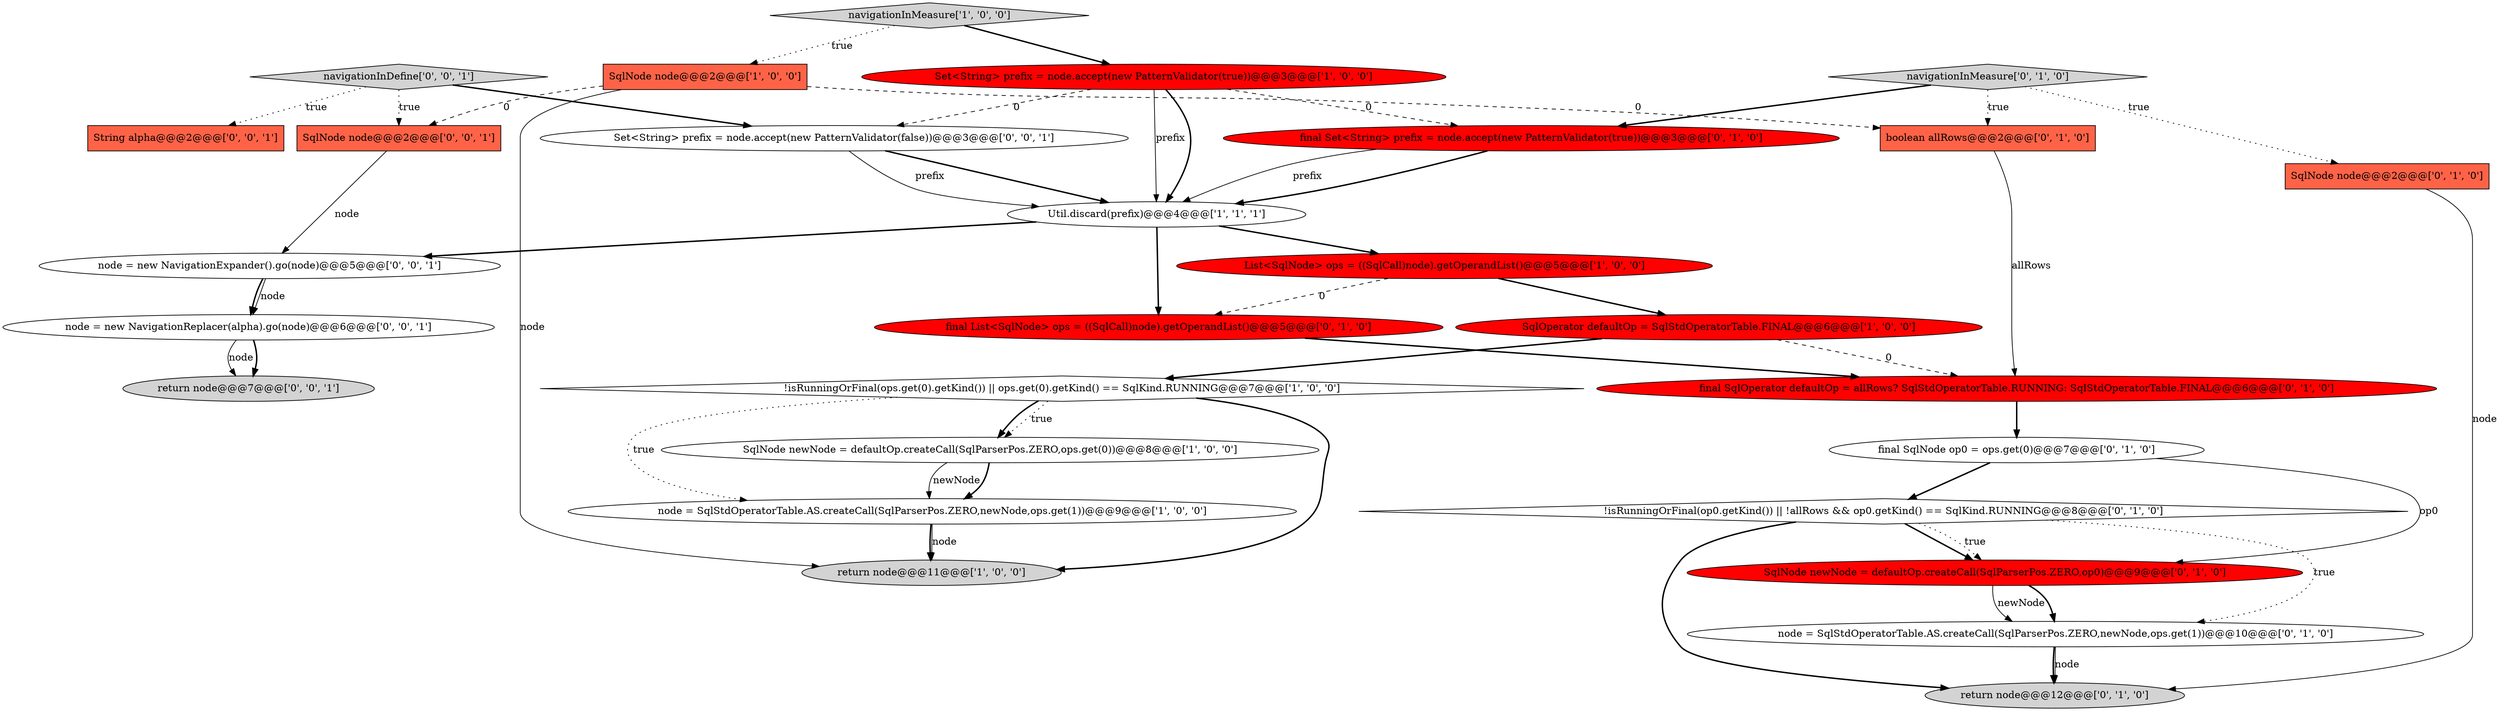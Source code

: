 digraph {
19 [style = filled, label = "boolean allRows@@@2@@@['0', '1', '0']", fillcolor = tomato, shape = box image = "AAA1AAABBB2BBB"];
3 [style = filled, label = "navigationInMeasure['1', '0', '0']", fillcolor = lightgray, shape = diamond image = "AAA0AAABBB1BBB"];
25 [style = filled, label = "node = new NavigationReplacer(alpha).go(node)@@@6@@@['0', '0', '1']", fillcolor = white, shape = ellipse image = "AAA0AAABBB3BBB"];
22 [style = filled, label = "Set<String> prefix = node.accept(new PatternValidator(false))@@@3@@@['0', '0', '1']", fillcolor = white, shape = ellipse image = "AAA0AAABBB3BBB"];
5 [style = filled, label = "!isRunningOrFinal(ops.get(0).getKind()) || ops.get(0).getKind() == SqlKind.RUNNING@@@7@@@['1', '0', '0']", fillcolor = white, shape = diamond image = "AAA0AAABBB1BBB"];
2 [style = filled, label = "SqlOperator defaultOp = SqlStdOperatorTable.FINAL@@@6@@@['1', '0', '0']", fillcolor = red, shape = ellipse image = "AAA1AAABBB1BBB"];
14 [style = filled, label = "SqlNode newNode = defaultOp.createCall(SqlParserPos.ZERO,op0)@@@9@@@['0', '1', '0']", fillcolor = red, shape = ellipse image = "AAA1AAABBB2BBB"];
26 [style = filled, label = "SqlNode node@@@2@@@['0', '0', '1']", fillcolor = tomato, shape = box image = "AAA0AAABBB3BBB"];
24 [style = filled, label = "String alpha@@@2@@@['0', '0', '1']", fillcolor = tomato, shape = box image = "AAA0AAABBB3BBB"];
16 [style = filled, label = "navigationInMeasure['0', '1', '0']", fillcolor = lightgray, shape = diamond image = "AAA0AAABBB2BBB"];
0 [style = filled, label = "SqlNode node@@@2@@@['1', '0', '0']", fillcolor = tomato, shape = box image = "AAA1AAABBB1BBB"];
7 [style = filled, label = "SqlNode newNode = defaultOp.createCall(SqlParserPos.ZERO,ops.get(0))@@@8@@@['1', '0', '0']", fillcolor = white, shape = ellipse image = "AAA0AAABBB1BBB"];
10 [style = filled, label = "!isRunningOrFinal(op0.getKind()) || !allRows && op0.getKind() == SqlKind.RUNNING@@@8@@@['0', '1', '0']", fillcolor = white, shape = diamond image = "AAA0AAABBB2BBB"];
8 [style = filled, label = "Set<String> prefix = node.accept(new PatternValidator(true))@@@3@@@['1', '0', '0']", fillcolor = red, shape = ellipse image = "AAA1AAABBB1BBB"];
9 [style = filled, label = "node = SqlStdOperatorTable.AS.createCall(SqlParserPos.ZERO,newNode,ops.get(1))@@@9@@@['1', '0', '0']", fillcolor = white, shape = ellipse image = "AAA0AAABBB1BBB"];
4 [style = filled, label = "Util.discard(prefix)@@@4@@@['1', '1', '1']", fillcolor = white, shape = ellipse image = "AAA0AAABBB1BBB"];
23 [style = filled, label = "return node@@@7@@@['0', '0', '1']", fillcolor = lightgray, shape = ellipse image = "AAA0AAABBB3BBB"];
12 [style = filled, label = "return node@@@12@@@['0', '1', '0']", fillcolor = lightgray, shape = ellipse image = "AAA0AAABBB2BBB"];
13 [style = filled, label = "final SqlOperator defaultOp = allRows? SqlStdOperatorTable.RUNNING: SqlStdOperatorTable.FINAL@@@6@@@['0', '1', '0']", fillcolor = red, shape = ellipse image = "AAA1AAABBB2BBB"];
15 [style = filled, label = "node = SqlStdOperatorTable.AS.createCall(SqlParserPos.ZERO,newNode,ops.get(1))@@@10@@@['0', '1', '0']", fillcolor = white, shape = ellipse image = "AAA0AAABBB2BBB"];
21 [style = filled, label = "navigationInDefine['0', '0', '1']", fillcolor = lightgray, shape = diamond image = "AAA0AAABBB3BBB"];
18 [style = filled, label = "final List<SqlNode> ops = ((SqlCall)node).getOperandList()@@@5@@@['0', '1', '0']", fillcolor = red, shape = ellipse image = "AAA1AAABBB2BBB"];
6 [style = filled, label = "List<SqlNode> ops = ((SqlCall)node).getOperandList()@@@5@@@['1', '0', '0']", fillcolor = red, shape = ellipse image = "AAA1AAABBB1BBB"];
20 [style = filled, label = "final Set<String> prefix = node.accept(new PatternValidator(true))@@@3@@@['0', '1', '0']", fillcolor = red, shape = ellipse image = "AAA1AAABBB2BBB"];
11 [style = filled, label = "final SqlNode op0 = ops.get(0)@@@7@@@['0', '1', '0']", fillcolor = white, shape = ellipse image = "AAA0AAABBB2BBB"];
17 [style = filled, label = "SqlNode node@@@2@@@['0', '1', '0']", fillcolor = tomato, shape = box image = "AAA0AAABBB2BBB"];
1 [style = filled, label = "return node@@@11@@@['1', '0', '0']", fillcolor = lightgray, shape = ellipse image = "AAA0AAABBB1BBB"];
27 [style = filled, label = "node = new NavigationExpander().go(node)@@@5@@@['0', '0', '1']", fillcolor = white, shape = ellipse image = "AAA0AAABBB3BBB"];
14->15 [style = solid, label="newNode"];
16->19 [style = dotted, label="true"];
7->9 [style = solid, label="newNode"];
19->13 [style = solid, label="allRows"];
10->14 [style = bold, label=""];
4->6 [style = bold, label=""];
25->23 [style = bold, label=""];
0->19 [style = dashed, label="0"];
16->17 [style = dotted, label="true"];
8->20 [style = dashed, label="0"];
9->1 [style = solid, label="node"];
4->18 [style = bold, label=""];
0->26 [style = dashed, label="0"];
17->12 [style = solid, label="node"];
13->11 [style = bold, label=""];
27->25 [style = solid, label="node"];
20->4 [style = bold, label=""];
22->4 [style = bold, label=""];
6->2 [style = bold, label=""];
10->14 [style = dotted, label="true"];
10->15 [style = dotted, label="true"];
8->4 [style = solid, label="prefix"];
11->14 [style = solid, label="op0"];
7->9 [style = bold, label=""];
5->1 [style = bold, label=""];
6->18 [style = dashed, label="0"];
8->22 [style = dashed, label="0"];
15->12 [style = solid, label="node"];
21->26 [style = dotted, label="true"];
21->24 [style = dotted, label="true"];
21->22 [style = bold, label=""];
11->10 [style = bold, label=""];
20->4 [style = solid, label="prefix"];
10->12 [style = bold, label=""];
3->8 [style = bold, label=""];
5->7 [style = dotted, label="true"];
2->13 [style = dashed, label="0"];
4->27 [style = bold, label=""];
22->4 [style = solid, label="prefix"];
0->1 [style = solid, label="node"];
3->0 [style = dotted, label="true"];
18->13 [style = bold, label=""];
26->27 [style = solid, label="node"];
5->9 [style = dotted, label="true"];
5->7 [style = bold, label=""];
14->15 [style = bold, label=""];
15->12 [style = bold, label=""];
8->4 [style = bold, label=""];
25->23 [style = solid, label="node"];
9->1 [style = bold, label=""];
16->20 [style = bold, label=""];
27->25 [style = bold, label=""];
2->5 [style = bold, label=""];
}
